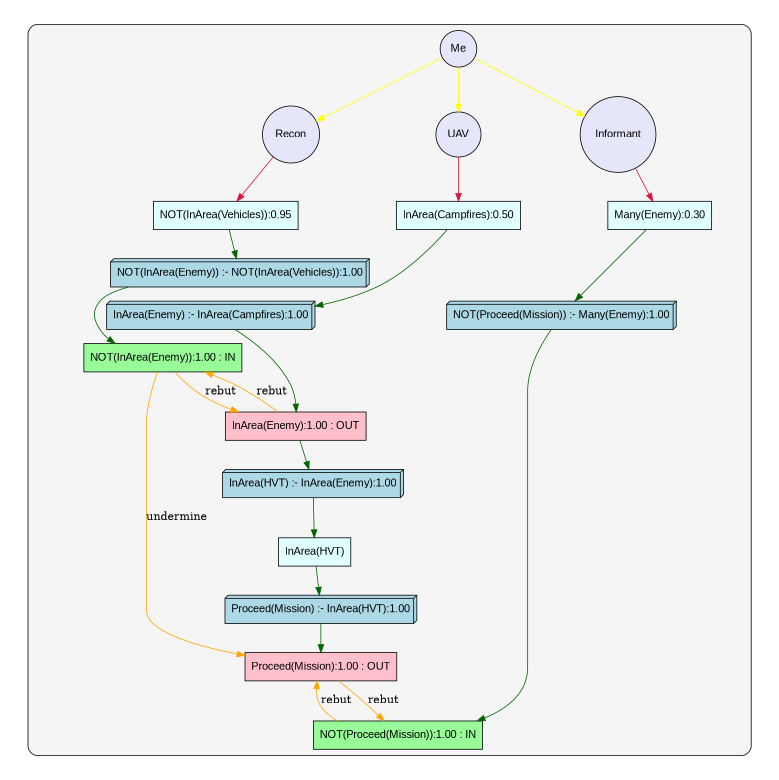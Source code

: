 digraph g {
    graph [size="5,5", ratio=fill, overlap=false, splines=true, margin=".10"];
    node [label="\N"];
    graph [bb="0 0 3000 3000"];    
  subgraph cluster_trust_net {
    graph [bb="", style="filled, rounded", fillcolor=whitesmoke];
    node [shape=circle,
      style=filled,
      fillcolor=lavender,
      fontname=arial];
    edge [color=blue];
agent1 [label=Me, href="javascript:void(0)", onclick="get_id('\L', '\N')"];
agent3 [label=Recon, href="javascript:void(0)", onclick="get_id('\L', '\N')"];
agent2 [label=UAV, href="javascript:void(0)", onclick="get_id('\L', '\N')"];
agent4 [label=Informant, href="javascript:void(0)", onclick="get_id('\L', '\N')"];
fact6 [label="InArea(Campfires):0.50", shape=box, fillcolor=lightcyan, href="javascript:void(0)", onclick="get_id('\L', '\N')"];
fact7 [label="Many(Enemy):0.30", shape=box, fillcolor=lightcyan, href="javascript:void(0)", onclick="get_id('\L', '\N')"];
fact8 [label="NOT(InArea(Vehicles)):0.95", shape=box, fillcolor=lightcyan, href="javascript:void(0)", onclick="get_id('\L', '\N')"];
rule78 [label="InArea(HVT) :- InArea(Enemy):1.00", shape=box3d, fillcolor=lightblue, href="javascript:void(0)", onclick="get_id('\L', '\N')"];
inference78 [label="InArea(HVT)", shape=box, fillcolor=lightcyan, href="javascript:void(0)", onclick="get_id('\L', '\N')"];
rule78 -> inference78 [color=darkgreen, href="javascript:void(0)", onclick="get_id('\L', '\N')"];
rule79 [label="NOT(Proceed(Mission)) :- Many(Enemy):1.00", shape=box3d, fillcolor=lightblue, href="javascript:void(0)", onclick="get_id('\L', '\N')"];
rule79 -> inference79 [color=darkgreen, href="javascript:void(0)", onclick="get_id('\L', '\N')"];
inference79 [label="NOT(Proceed(Mission)):1.00 : IN", shape=box, fillcolor=palegreen, href="javascript:void(0)", onclick="get_id('\L', '\N')"];
rule80 [label="Proceed(Mission) :- InArea(HVT):1.00", shape=box3d, fillcolor=lightblue, href="javascript:void(0)", onclick="get_id('\L', '\N')"];
rule80 -> inference80 [color=darkgreen, href="javascript:void(0)", onclick="get_id('\L', '\N')"];
inference80 [label="Proceed(Mission):1.00 : OUT", style="filled", fillcolor=pink, shape=box, href="javascript:void(0)", onclick="get_id('\L', '\N')"];
rule81 [label="InArea(Enemy) :- InArea(Campfires):1.00", shape=box3d, fillcolor=lightblue, href="javascript:void(0)", onclick="get_id('\L', '\N')"];
rule81 -> inference81 [color=darkgreen, href="javascript:void(0)", onclick="get_id('\L', '\N')"];
inference81 [label="InArea(Enemy):1.00 : OUT", style="filled", fillcolor=pink, shape=box, href="javascript:void(0)", onclick="get_id('\L', '\N')"];
rule82 [label="NOT(InArea(Enemy)) :- NOT(InArea(Vehicles)):1.00", shape=box3d, fillcolor=lightblue, href="javascript:void(0)", onclick="get_id('\L', '\N')"];
rule82 -> inference82 [color=darkgreen, href="javascript:void(0)", onclick="get_id('\L', '\N')"];
inference82 [label="NOT(InArea(Enemy)):1.00 : IN", shape=box, fillcolor=palegreen, href="javascript:void(0)", onclick="get_id('\L', '\N')"];
inference78 -> rule80 [color=darkgreen, href="javascript:void(0)", onclick="get_id('\L', '\N')"];
inference81 -> rule78 [color=darkgreen, href="javascript:void(0)", onclick="get_id('\L', '\N')"];
fact6 -> rule81 [color=darkgreen, href="javascript:void(0)", onclick="get_id('\L', '\N')"];
fact8 -> rule82 [color=darkgreen, href="javascript:void(0)", onclick="get_id('\L', '\N')"];
fact7 -> rule79 [color=darkgreen, href="javascript:void(0)", onclick="get_id('\L', '\N')"];
inference80 -> inference79 [label=rebut color=orange, href="javascript:void(0)", onclick="get_id('\L', '\N')"];
inference82 -> inference80 [label=undermine color=orange, href="javascript:void(0)", onclick="get_id('\L', '\N')"];
inference82 -> inference81 [label=rebut color=orange, href="javascript:void(0)", onclick="get_id('\L', '\N')"];
inference81 -> inference82 [label=rebut color=orange, href="javascript:void(0)", onclick="get_id('\L', '\N')"];
inference79 -> inference80 [label=rebut color=orange, href="javascript:void(0)", onclick="get_id('\L', '\N')"];
agent1 -> agent3 [color=yellow, href="javascript:void(0)", onclick="get_id('\L', '\N')"];
agent1 -> agent2 [color=yellow, href="javascript:void(0)", onclick="get_id('\L', '\N')"];
agent1 -> agent4 [color=yellow, href="javascript:void(0)", onclick="get_id('\L', '\N')"];
agent2 -> fact6 [color=crimson, href="javascript:void(0)", onclick="get_id('\L', '\N')"];
agent4 -> fact7 [color=crimson, href="javascript:void(0)", onclick="get_id('\L', '\N')"];
agent3 -> fact8 [color=crimson, href="javascript:void(0)", onclick="get_id('\L', '\N')"];
}
}
